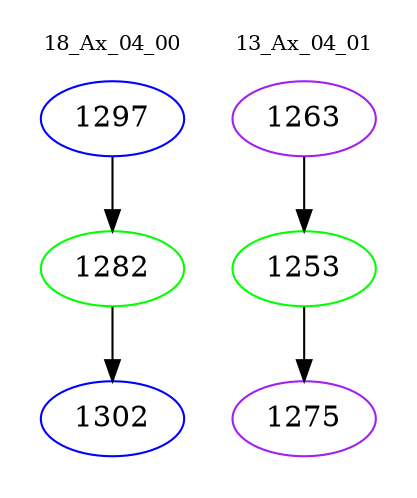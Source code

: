digraph{
subgraph cluster_0 {
color = white
label = "18_Ax_04_00";
fontsize=10;
T0_1297 [label="1297", color="blue"]
T0_1297 -> T0_1282 [color="black"]
T0_1282 [label="1282", color="green"]
T0_1282 -> T0_1302 [color="black"]
T0_1302 [label="1302", color="blue"]
}
subgraph cluster_1 {
color = white
label = "13_Ax_04_01";
fontsize=10;
T1_1263 [label="1263", color="purple"]
T1_1263 -> T1_1253 [color="black"]
T1_1253 [label="1253", color="green"]
T1_1253 -> T1_1275 [color="black"]
T1_1275 [label="1275", color="purple"]
}
}
